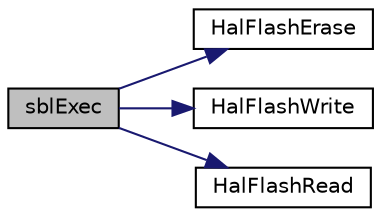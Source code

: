 digraph "sblExec"
{
  edge [fontname="Helvetica",fontsize="10",labelfontname="Helvetica",labelfontsize="10"];
  node [fontname="Helvetica",fontsize="10",shape=record];
  rankdir="LR";
  Node1 [label="sblExec",height=0.2,width=0.4,color="black", fillcolor="grey75", style="filled" fontcolor="black"];
  Node1 -> Node2 [color="midnightblue",fontsize="10",style="solid",fontname="Helvetica"];
  Node2 [label="HalFlashErase",height=0.2,width=0.4,color="black", fillcolor="white", style="filled",URL="$_components_2hal_2include_2hal__flash_8h.html#a08af2727e07a53a511ec600de97aa233"];
  Node1 -> Node3 [color="midnightblue",fontsize="10",style="solid",fontname="Helvetica"];
  Node3 [label="HalFlashWrite",height=0.2,width=0.4,color="black", fillcolor="white", style="filled",URL="$_components_2hal_2include_2hal__flash_8h.html#a056f262458cef8cb2ab51dc0f0cc2a5e"];
  Node1 -> Node4 [color="midnightblue",fontsize="10",style="solid",fontname="Helvetica"];
  Node4 [label="HalFlashRead",height=0.2,width=0.4,color="black", fillcolor="white", style="filled",URL="$_components_2hal_2include_2hal__flash_8h.html#a4db50b53415443f14778d0435ce60725"];
}
